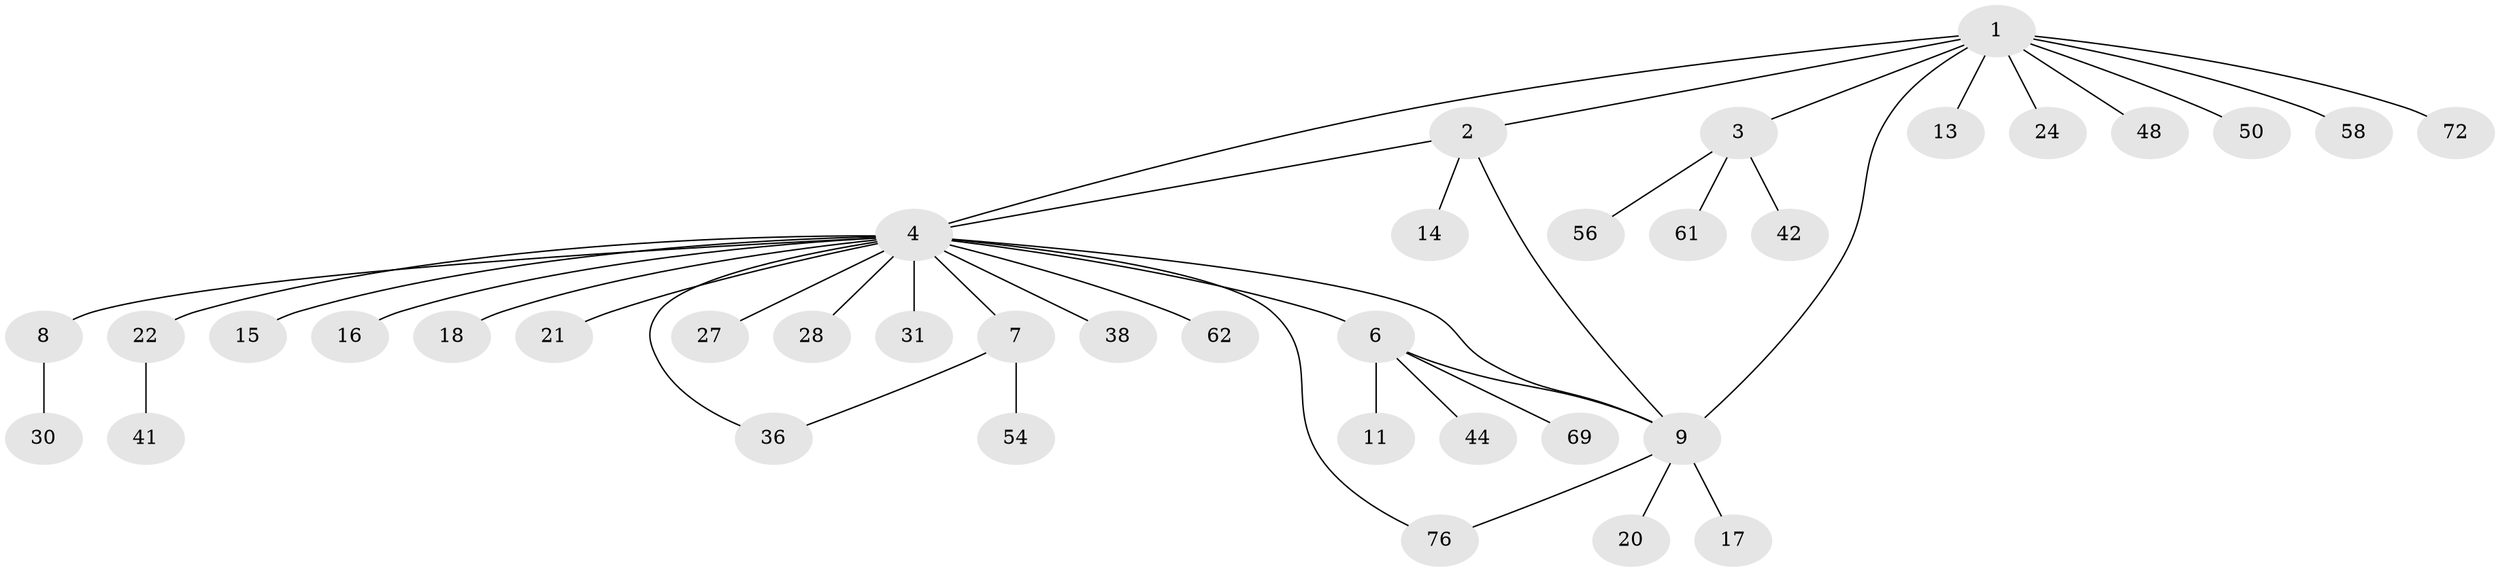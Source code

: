// original degree distribution, {10: 0.012987012987012988, 4: 0.06493506493506493, 15: 0.012987012987012988, 6: 0.012987012987012988, 5: 0.05194805194805195, 3: 0.07792207792207792, 8: 0.012987012987012988, 2: 0.14285714285714285, 1: 0.6103896103896104}
// Generated by graph-tools (version 1.1) at 2025/14/03/09/25 04:14:32]
// undirected, 38 vertices, 43 edges
graph export_dot {
graph [start="1"]
  node [color=gray90,style=filled];
  1;
  2;
  3;
  4 [super="+5"];
  6;
  7;
  8 [super="+40"];
  9 [super="+12+35+10+25"];
  11 [super="+23"];
  13;
  14 [super="+32+34"];
  15 [super="+47"];
  16 [super="+45+19+75+65"];
  17;
  18 [super="+33+37"];
  20;
  21;
  22 [super="+29"];
  24;
  27;
  28;
  30 [super="+68"];
  31 [super="+55"];
  36 [super="+63+64+39"];
  38;
  41;
  42;
  44;
  48;
  50;
  54;
  56;
  58;
  61;
  62;
  69;
  72;
  76;
  1 -- 2;
  1 -- 3;
  1 -- 4;
  1 -- 9;
  1 -- 13;
  1 -- 24;
  1 -- 48;
  1 -- 50;
  1 -- 58;
  1 -- 72;
  2 -- 4;
  2 -- 14;
  2 -- 9;
  3 -- 42;
  3 -- 56;
  3 -- 61;
  4 -- 6;
  4 -- 7 [weight=2];
  4 -- 8;
  4 -- 15;
  4 -- 16;
  4 -- 18;
  4 -- 22;
  4 -- 27;
  4 -- 31;
  4 -- 38;
  4 -- 62;
  4 -- 9;
  4 -- 36;
  4 -- 21;
  4 -- 76;
  4 -- 28;
  6 -- 11;
  6 -- 44;
  6 -- 69;
  6 -- 9;
  7 -- 36;
  7 -- 54;
  8 -- 30;
  9 -- 17;
  9 -- 20;
  9 -- 76;
  22 -- 41;
}
